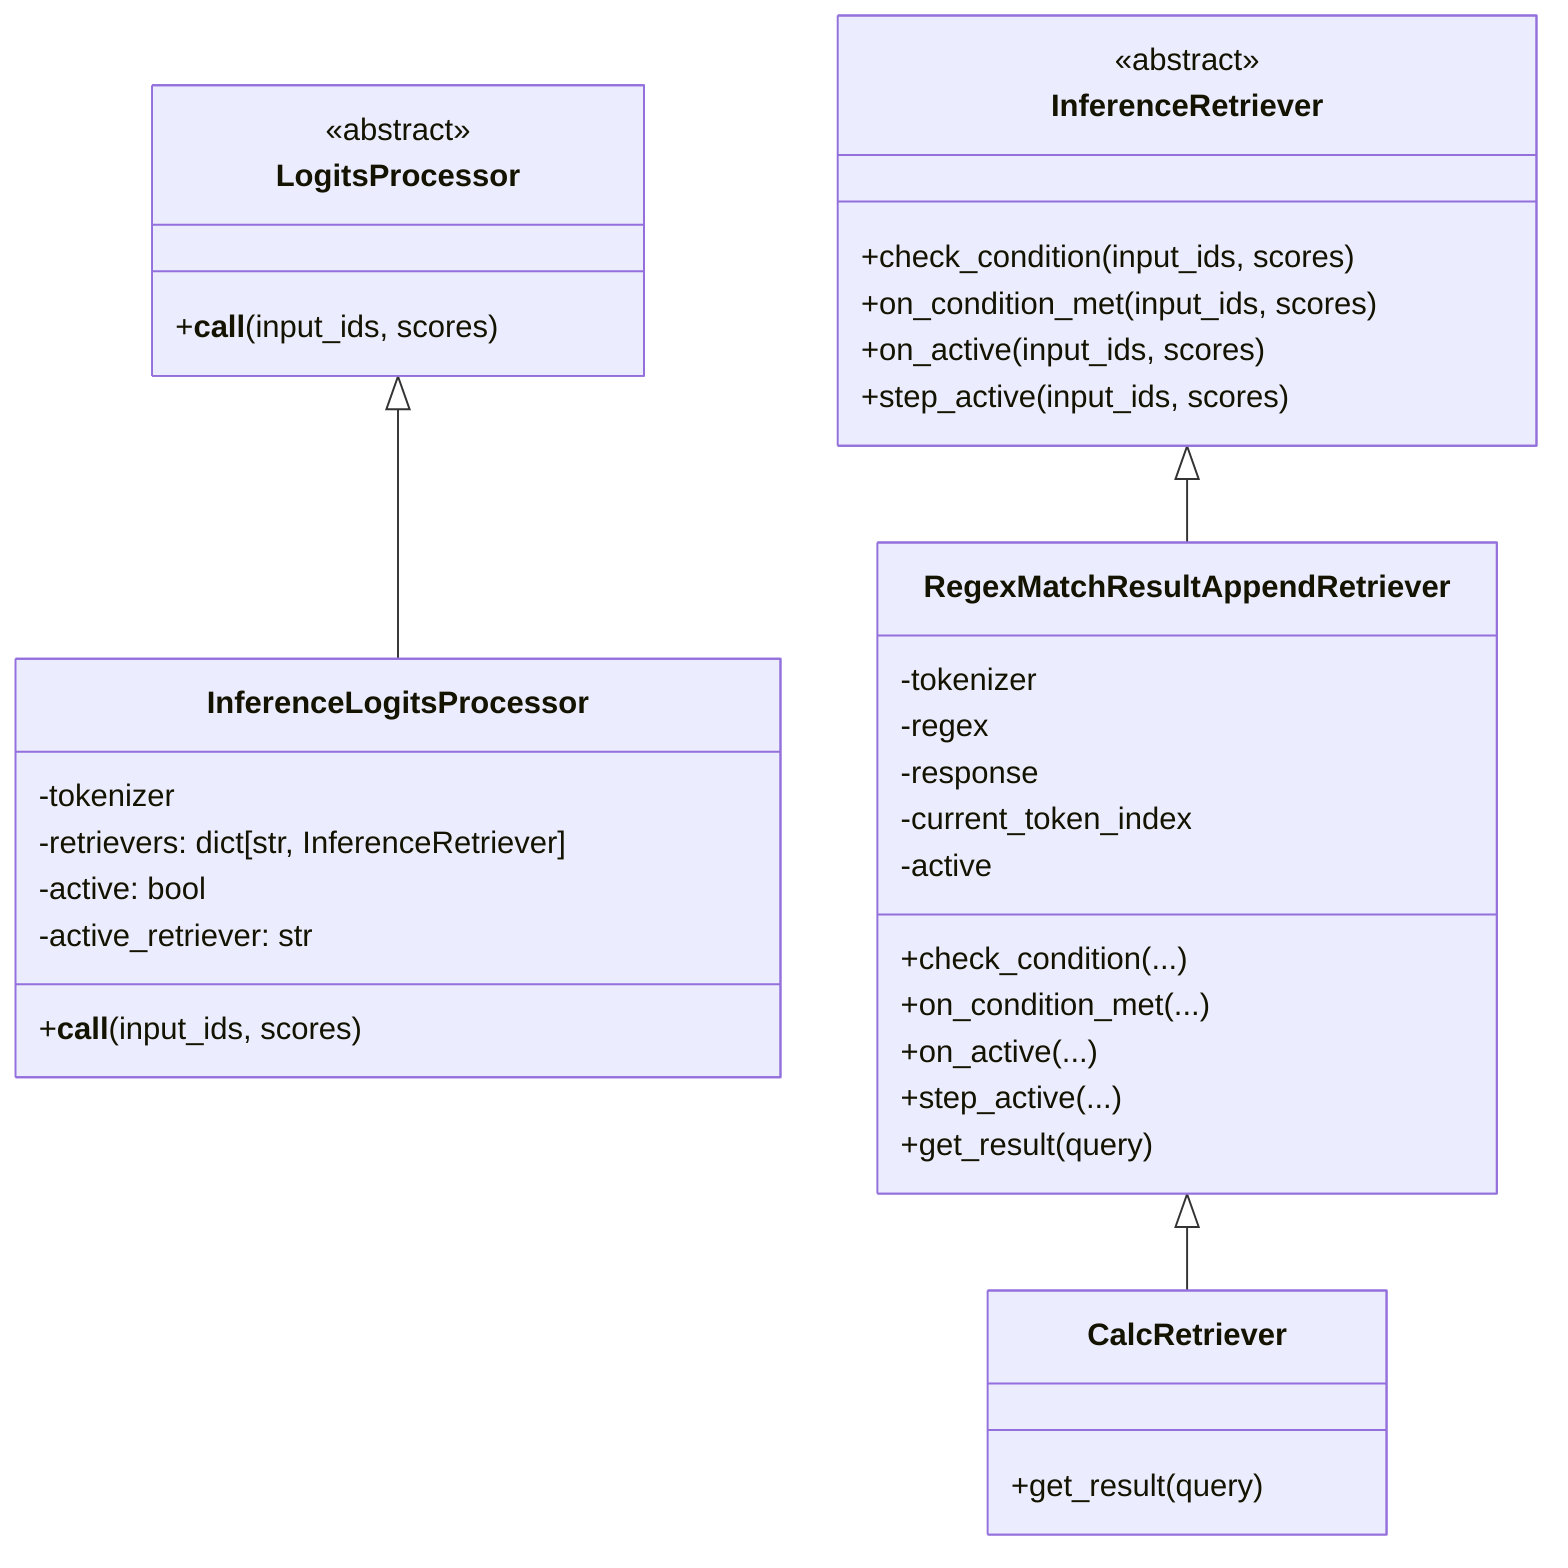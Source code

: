 classDiagram
    %% 抽象基础类
    class LogitsProcessor {
        <<abstract>>
        +__call__(input_ids, scores)
    }

    class InferenceRetriever {
        <<abstract>>
        +check_condition(input_ids, scores)
        +on_condition_met(input_ids, scores)
        +on_active(input_ids, scores)
        +step_active(input_ids, scores)
    }

    %% 主控制器
    class InferenceLogitsProcessor {
        -tokenizer
        -retrievers: dict[str, InferenceRetriever]
        -active: bool
        -active_retriever: str
        +__call__(input_ids, scores)
    }

    %% 正则插件
    class RegexMatchResultAppendRetriever {
        -tokenizer
        -regex
        -response
        -current_token_index
        -active
        +check_condition(...)
        +on_condition_met(...)
        +on_active(...)
        +step_active(...)
        +get_result(query)
    }

    %% 实例插件：计算器
    class CalcRetriever {
        +get_result(query)
    }

    %% 继承关系箭头
    LogitsProcessor <|-- InferenceLogitsProcessor
    InferenceRetriever <|-- RegexMatchResultAppendRetriever
    RegexMatchResultAppendRetriever <|-- CalcRetriever